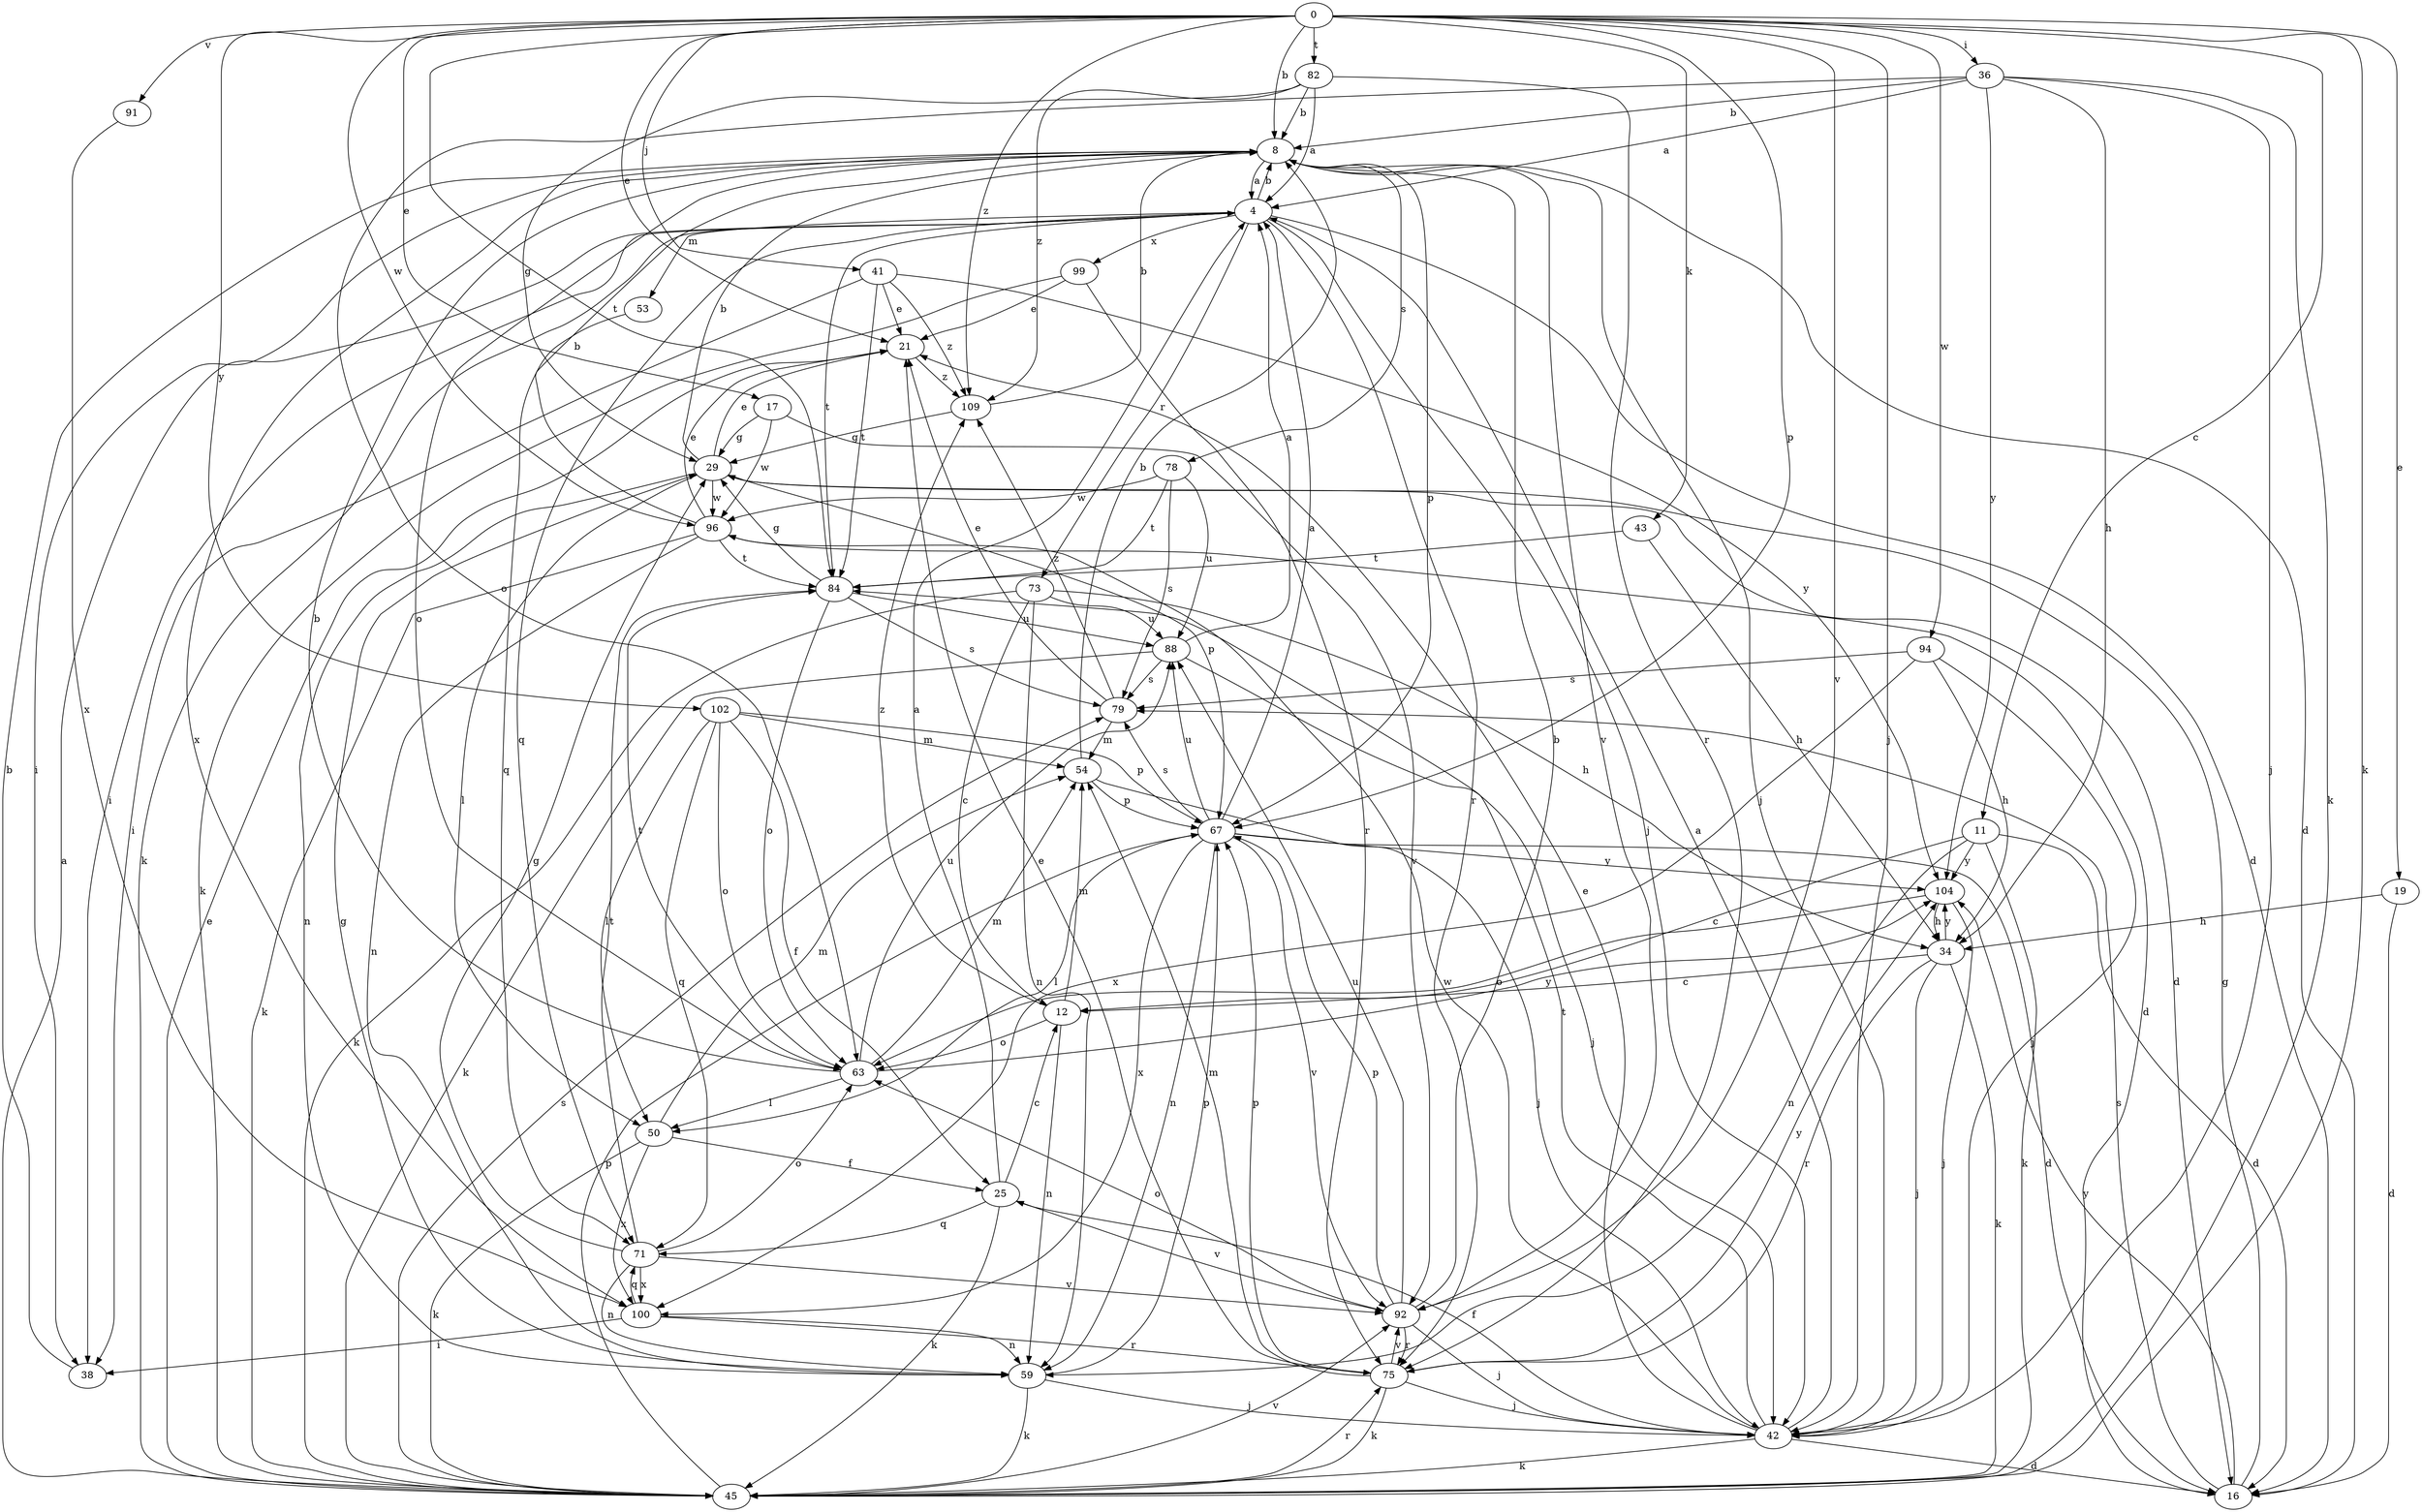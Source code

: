 strict digraph  {
0;
4;
8;
11;
12;
16;
17;
19;
21;
25;
29;
34;
36;
38;
41;
42;
43;
45;
50;
53;
54;
59;
63;
67;
71;
73;
75;
78;
79;
82;
84;
88;
91;
92;
94;
96;
99;
100;
102;
104;
109;
0 -> 8  [label=b];
0 -> 11  [label=c];
0 -> 17  [label=e];
0 -> 19  [label=e];
0 -> 21  [label=e];
0 -> 36  [label=i];
0 -> 41  [label=j];
0 -> 42  [label=j];
0 -> 43  [label=k];
0 -> 45  [label=k];
0 -> 67  [label=p];
0 -> 82  [label=t];
0 -> 84  [label=t];
0 -> 91  [label=v];
0 -> 92  [label=v];
0 -> 94  [label=w];
0 -> 96  [label=w];
0 -> 102  [label=y];
0 -> 109  [label=z];
4 -> 8  [label=b];
4 -> 16  [label=d];
4 -> 38  [label=i];
4 -> 42  [label=j];
4 -> 45  [label=k];
4 -> 53  [label=m];
4 -> 71  [label=q];
4 -> 73  [label=r];
4 -> 75  [label=r];
4 -> 84  [label=t];
4 -> 99  [label=x];
8 -> 4  [label=a];
8 -> 16  [label=d];
8 -> 38  [label=i];
8 -> 42  [label=j];
8 -> 63  [label=o];
8 -> 67  [label=p];
8 -> 78  [label=s];
8 -> 92  [label=v];
8 -> 100  [label=x];
11 -> 12  [label=c];
11 -> 16  [label=d];
11 -> 45  [label=k];
11 -> 59  [label=n];
11 -> 104  [label=y];
12 -> 54  [label=m];
12 -> 59  [label=n];
12 -> 63  [label=o];
12 -> 109  [label=z];
16 -> 29  [label=g];
16 -> 79  [label=s];
16 -> 104  [label=y];
17 -> 29  [label=g];
17 -> 92  [label=v];
17 -> 96  [label=w];
19 -> 16  [label=d];
19 -> 34  [label=h];
21 -> 109  [label=z];
25 -> 4  [label=a];
25 -> 12  [label=c];
25 -> 45  [label=k];
25 -> 71  [label=q];
25 -> 92  [label=v];
29 -> 8  [label=b];
29 -> 16  [label=d];
29 -> 21  [label=e];
29 -> 50  [label=l];
29 -> 59  [label=n];
29 -> 67  [label=p];
29 -> 96  [label=w];
34 -> 12  [label=c];
34 -> 42  [label=j];
34 -> 45  [label=k];
34 -> 75  [label=r];
34 -> 104  [label=y];
36 -> 4  [label=a];
36 -> 8  [label=b];
36 -> 34  [label=h];
36 -> 42  [label=j];
36 -> 45  [label=k];
36 -> 63  [label=o];
36 -> 104  [label=y];
38 -> 8  [label=b];
41 -> 21  [label=e];
41 -> 38  [label=i];
41 -> 84  [label=t];
41 -> 104  [label=y];
41 -> 109  [label=z];
42 -> 4  [label=a];
42 -> 16  [label=d];
42 -> 21  [label=e];
42 -> 25  [label=f];
42 -> 45  [label=k];
42 -> 84  [label=t];
42 -> 96  [label=w];
43 -> 34  [label=h];
43 -> 84  [label=t];
45 -> 4  [label=a];
45 -> 21  [label=e];
45 -> 67  [label=p];
45 -> 75  [label=r];
45 -> 79  [label=s];
45 -> 92  [label=v];
50 -> 25  [label=f];
50 -> 45  [label=k];
50 -> 54  [label=m];
50 -> 100  [label=x];
53 -> 71  [label=q];
54 -> 8  [label=b];
54 -> 42  [label=j];
54 -> 67  [label=p];
59 -> 29  [label=g];
59 -> 42  [label=j];
59 -> 45  [label=k];
59 -> 67  [label=p];
63 -> 8  [label=b];
63 -> 50  [label=l];
63 -> 54  [label=m];
63 -> 84  [label=t];
63 -> 88  [label=u];
63 -> 104  [label=y];
67 -> 4  [label=a];
67 -> 16  [label=d];
67 -> 50  [label=l];
67 -> 59  [label=n];
67 -> 79  [label=s];
67 -> 88  [label=u];
67 -> 92  [label=v];
67 -> 100  [label=x];
67 -> 104  [label=y];
71 -> 29  [label=g];
71 -> 59  [label=n];
71 -> 63  [label=o];
71 -> 84  [label=t];
71 -> 92  [label=v];
71 -> 100  [label=x];
73 -> 12  [label=c];
73 -> 34  [label=h];
73 -> 45  [label=k];
73 -> 59  [label=n];
73 -> 88  [label=u];
75 -> 21  [label=e];
75 -> 42  [label=j];
75 -> 45  [label=k];
75 -> 54  [label=m];
75 -> 67  [label=p];
75 -> 92  [label=v];
75 -> 104  [label=y];
78 -> 79  [label=s];
78 -> 84  [label=t];
78 -> 88  [label=u];
78 -> 96  [label=w];
79 -> 21  [label=e];
79 -> 54  [label=m];
79 -> 109  [label=z];
82 -> 4  [label=a];
82 -> 8  [label=b];
82 -> 29  [label=g];
82 -> 75  [label=r];
82 -> 109  [label=z];
84 -> 29  [label=g];
84 -> 63  [label=o];
84 -> 79  [label=s];
84 -> 88  [label=u];
88 -> 4  [label=a];
88 -> 42  [label=j];
88 -> 45  [label=k];
88 -> 79  [label=s];
91 -> 100  [label=x];
92 -> 8  [label=b];
92 -> 42  [label=j];
92 -> 63  [label=o];
92 -> 67  [label=p];
92 -> 75  [label=r];
92 -> 88  [label=u];
94 -> 34  [label=h];
94 -> 42  [label=j];
94 -> 79  [label=s];
94 -> 100  [label=x];
96 -> 8  [label=b];
96 -> 16  [label=d];
96 -> 21  [label=e];
96 -> 45  [label=k];
96 -> 59  [label=n];
96 -> 84  [label=t];
99 -> 21  [label=e];
99 -> 45  [label=k];
99 -> 75  [label=r];
100 -> 38  [label=i];
100 -> 59  [label=n];
100 -> 71  [label=q];
100 -> 75  [label=r];
102 -> 25  [label=f];
102 -> 50  [label=l];
102 -> 54  [label=m];
102 -> 63  [label=o];
102 -> 67  [label=p];
102 -> 71  [label=q];
104 -> 34  [label=h];
104 -> 42  [label=j];
104 -> 63  [label=o];
109 -> 8  [label=b];
109 -> 29  [label=g];
}
